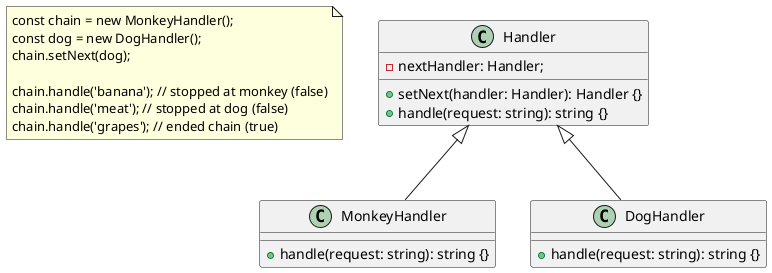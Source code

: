 @startuml
note as n1
const chain = new MonkeyHandler();
const dog = new DogHandler();
chain.setNext(dog);

chain.handle('banana'); // stopped at monkey (false)
chain.handle('meat'); // stopped at dog (false)
chain.handle('grapes'); // ended chain (true)
end note

class Handler {
    - nextHandler: Handler;
    + setNext(handler: Handler): Handler {}
    + handle(request: string): string {}
}

class MonkeyHandler extends Handler {
    + handle(request: string): string {}
}

class DogHandler extends Handler {
    + handle(request: string): string {}
}
@enduml
